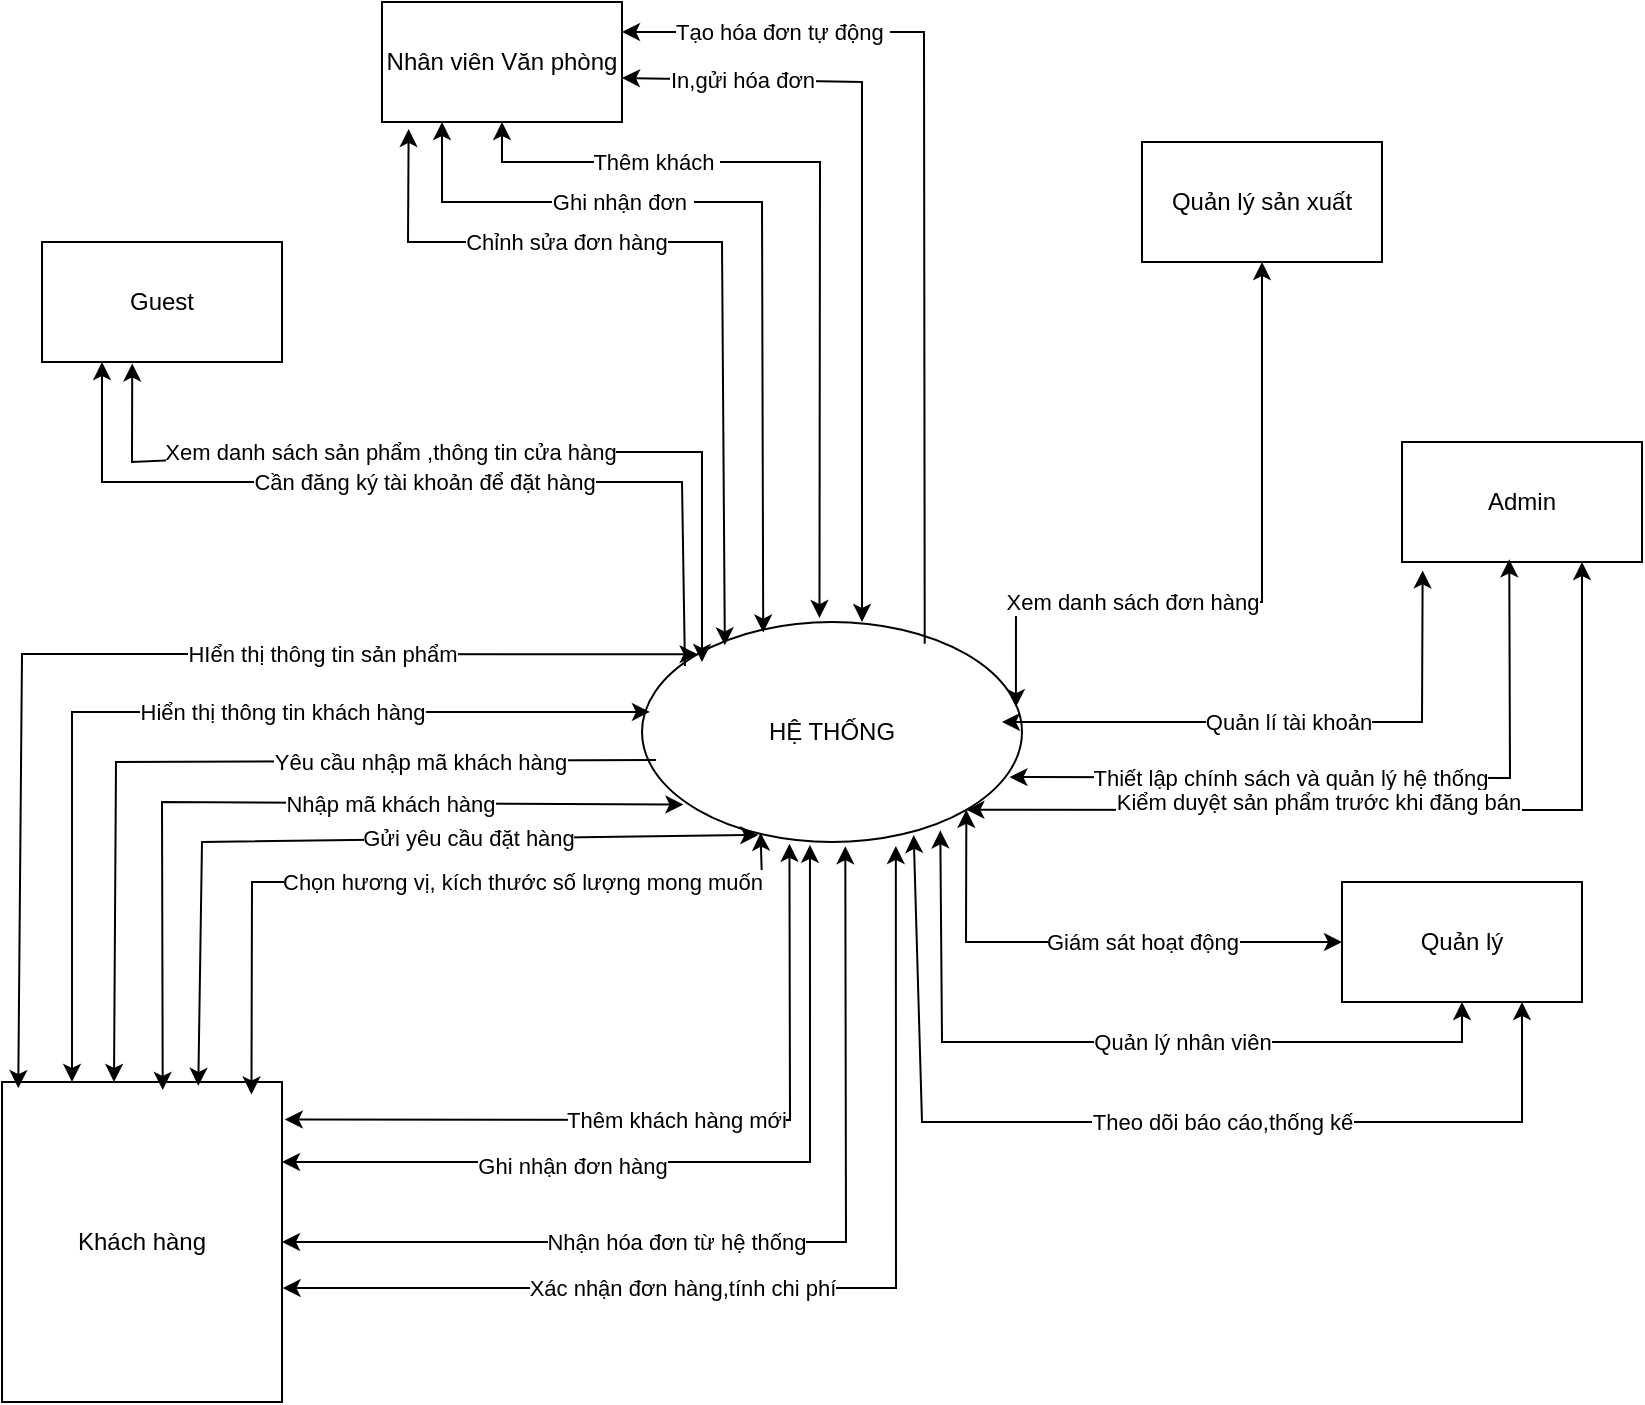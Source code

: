 <mxfile version="26.1.0">
  <diagram name="Page-1" id="0EpwGjM8e4kSp_nt2-hy">
    <mxGraphModel dx="1593" dy="858" grid="1" gridSize="10" guides="1" tooltips="1" connect="1" arrows="1" fold="1" page="1" pageScale="1" pageWidth="850" pageHeight="1100" math="0" shadow="0">
      <root>
        <mxCell id="0" />
        <mxCell id="1" parent="0" />
        <mxCell id="xZG8g1dK-9rmGVhBD8su-1" value="HỆ THỐNG" style="ellipse;whiteSpace=wrap;html=1;" vertex="1" parent="1">
          <mxGeometry x="340" y="350" width="190" height="110" as="geometry" />
        </mxCell>
        <mxCell id="xZG8g1dK-9rmGVhBD8su-2" value="Khách hàng" style="rounded=0;whiteSpace=wrap;html=1;" vertex="1" parent="1">
          <mxGeometry x="20" y="580" width="140" height="160" as="geometry" />
        </mxCell>
        <mxCell id="xZG8g1dK-9rmGVhBD8su-5" value="Nhân viên Văn phòng" style="rounded=0;whiteSpace=wrap;html=1;" vertex="1" parent="1">
          <mxGeometry x="210" y="40" width="120" height="60" as="geometry" />
        </mxCell>
        <mxCell id="xZG8g1dK-9rmGVhBD8su-6" value="Quản lý sản xuất" style="rounded=0;whiteSpace=wrap;html=1;" vertex="1" parent="1">
          <mxGeometry x="590" y="110" width="120" height="60" as="geometry" />
        </mxCell>
        <mxCell id="xZG8g1dK-9rmGVhBD8su-8" value="Thêm khách hàng mới" style="endArrow=classic;startArrow=classic;html=1;rounded=0;exitX=1.01;exitY=0.117;exitDx=0;exitDy=0;entryX=0.388;entryY=1.008;entryDx=0;entryDy=0;entryPerimeter=0;exitPerimeter=0;" edge="1" parent="1" source="xZG8g1dK-9rmGVhBD8su-2" target="xZG8g1dK-9rmGVhBD8su-1">
          <mxGeometry width="50" height="50" relative="1" as="geometry">
            <mxPoint x="400" y="420" as="sourcePoint" />
            <mxPoint x="450" y="370" as="targetPoint" />
            <Array as="points">
              <mxPoint x="414" y="599" />
            </Array>
          </mxGeometry>
        </mxCell>
        <mxCell id="xZG8g1dK-9rmGVhBD8su-9" value="Ghi nhận đơn hàng" style="endArrow=classic;startArrow=classic;html=1;rounded=0;exitX=1;exitY=0.25;exitDx=0;exitDy=0;entryX=0.442;entryY=1.013;entryDx=0;entryDy=0;entryPerimeter=0;" edge="1" parent="1" source="xZG8g1dK-9rmGVhBD8su-2" target="xZG8g1dK-9rmGVhBD8su-1">
          <mxGeometry x="-0.314" y="-2" width="50" height="50" relative="1" as="geometry">
            <mxPoint x="400" y="420" as="sourcePoint" />
            <mxPoint x="450" y="370" as="targetPoint" />
            <Array as="points">
              <mxPoint x="424" y="620" />
            </Array>
            <mxPoint as="offset" />
          </mxGeometry>
        </mxCell>
        <mxCell id="xZG8g1dK-9rmGVhBD8su-10" value="Nhận hóa đơn từ hệ thống" style="endArrow=classic;startArrow=classic;html=1;rounded=0;entryX=0.535;entryY=1.019;entryDx=0;entryDy=0;exitX=1;exitY=0.5;exitDx=0;exitDy=0;entryPerimeter=0;" edge="1" parent="1" source="xZG8g1dK-9rmGVhBD8su-2" target="xZG8g1dK-9rmGVhBD8su-1">
          <mxGeometry x="-0.182" width="50" height="50" relative="1" as="geometry">
            <mxPoint x="143" y="610" as="sourcePoint" />
            <mxPoint x="440" y="460" as="targetPoint" />
            <Array as="points">
              <mxPoint x="442" y="660" />
            </Array>
            <mxPoint as="offset" />
          </mxGeometry>
        </mxCell>
        <mxCell id="xZG8g1dK-9rmGVhBD8su-18" value="Nhập mã khách hàng" style="endArrow=classic;startArrow=classic;html=1;rounded=0;exitX=0.574;exitY=0.025;exitDx=0;exitDy=0;exitPerimeter=0;entryX=0.109;entryY=0.83;entryDx=0;entryDy=0;entryPerimeter=0;" edge="1" parent="1" source="xZG8g1dK-9rmGVhBD8su-2" target="xZG8g1dK-9rmGVhBD8su-1">
          <mxGeometry x="0.274" width="50" height="50" relative="1" as="geometry">
            <mxPoint x="170" y="360" as="sourcePoint" />
            <mxPoint x="220" y="310" as="targetPoint" />
            <Array as="points">
              <mxPoint x="100" y="440" />
            </Array>
            <mxPoint as="offset" />
          </mxGeometry>
        </mxCell>
        <mxCell id="xZG8g1dK-9rmGVhBD8su-25" value="Ghi nhận đơn&amp;nbsp;" style="endArrow=classic;startArrow=classic;html=1;rounded=0;entryX=0.25;entryY=1;entryDx=0;entryDy=0;exitX=0.319;exitY=0.048;exitDx=0;exitDy=0;exitPerimeter=0;" edge="1" parent="1" source="xZG8g1dK-9rmGVhBD8su-1" target="xZG8g1dK-9rmGVhBD8su-5">
          <mxGeometry x="0.372" width="50" height="50" relative="1" as="geometry">
            <mxPoint x="290" y="400" as="sourcePoint" />
            <mxPoint x="340" y="350" as="targetPoint" />
            <Array as="points">
              <mxPoint x="400" y="140" />
              <mxPoint x="240" y="140" />
            </Array>
            <mxPoint as="offset" />
          </mxGeometry>
        </mxCell>
        <mxCell id="xZG8g1dK-9rmGVhBD8su-26" value="Thêm khách&amp;nbsp;" style="endArrow=classic;startArrow=classic;html=1;rounded=0;entryX=0.5;entryY=1;entryDx=0;entryDy=0;exitX=0.467;exitY=-0.018;exitDx=0;exitDy=0;exitPerimeter=0;" edge="1" parent="1" source="xZG8g1dK-9rmGVhBD8su-1" target="xZG8g1dK-9rmGVhBD8su-5">
          <mxGeometry x="0.523" width="50" height="50" relative="1" as="geometry">
            <mxPoint x="440" y="340" as="sourcePoint" />
            <mxPoint x="340" y="350" as="targetPoint" />
            <Array as="points">
              <mxPoint x="429" y="120" />
              <mxPoint x="270" y="120" />
            </Array>
            <mxPoint as="offset" />
          </mxGeometry>
        </mxCell>
        <mxCell id="xZG8g1dK-9rmGVhBD8su-27" value="&lt;div&gt;Chỉnh sửa đơn hàng&lt;/div&gt;" style="endArrow=classic;startArrow=classic;html=1;rounded=0;exitX=0.111;exitY=1.058;exitDx=0;exitDy=0;exitPerimeter=0;entryX=0.218;entryY=0.106;entryDx=0;entryDy=0;entryPerimeter=0;" edge="1" parent="1" source="xZG8g1dK-9rmGVhBD8su-5" target="xZG8g1dK-9rmGVhBD8su-1">
          <mxGeometry x="-0.347" width="50" height="50" relative="1" as="geometry">
            <mxPoint x="290" y="400" as="sourcePoint" />
            <mxPoint x="340" y="350" as="targetPoint" />
            <Array as="points">
              <mxPoint x="223" y="160" />
              <mxPoint x="380" y="160" />
            </Array>
            <mxPoint as="offset" />
          </mxGeometry>
        </mxCell>
        <mxCell id="xZG8g1dK-9rmGVhBD8su-32" value="Xem danh sách đơn hàng" style="endArrow=classic;startArrow=classic;html=1;rounded=0;exitX=0.984;exitY=0.387;exitDx=0;exitDy=0;exitPerimeter=0;entryX=0.5;entryY=1;entryDx=0;entryDy=0;" edge="1" parent="1" source="xZG8g1dK-9rmGVhBD8su-1" target="xZG8g1dK-9rmGVhBD8su-6">
          <mxGeometry x="-0.359" width="50" height="50" relative="1" as="geometry">
            <mxPoint x="290" y="400" as="sourcePoint" />
            <mxPoint x="340" y="350" as="targetPoint" />
            <Array as="points">
              <mxPoint x="527" y="340" />
              <mxPoint x="650" y="340" />
            </Array>
            <mxPoint as="offset" />
          </mxGeometry>
        </mxCell>
        <mxCell id="xZG8g1dK-9rmGVhBD8su-33" value="In,gửi hóa đơn" style="endArrow=classic;startArrow=classic;html=1;rounded=0;entryX=1;entryY=0.633;entryDx=0;entryDy=0;exitX=0.579;exitY=0;exitDx=0;exitDy=0;exitPerimeter=0;entryPerimeter=0;" edge="1" parent="1" source="xZG8g1dK-9rmGVhBD8su-1" target="xZG8g1dK-9rmGVhBD8su-5">
          <mxGeometry x="0.692" width="50" height="50" relative="1" as="geometry">
            <mxPoint x="439" y="358" as="sourcePoint" />
            <mxPoint x="280" y="110" as="targetPoint" />
            <Array as="points">
              <mxPoint x="450" y="130" />
              <mxPoint x="450" y="80" />
            </Array>
            <mxPoint as="offset" />
          </mxGeometry>
        </mxCell>
        <mxCell id="xZG8g1dK-9rmGVhBD8su-34" value="Yêu cầu nhập mã khách hàng" style="endArrow=classic;html=1;rounded=0;entryX=0.4;entryY=0;entryDx=0;entryDy=0;entryPerimeter=0;exitX=0.037;exitY=0.627;exitDx=0;exitDy=0;exitPerimeter=0;" edge="1" parent="1" source="xZG8g1dK-9rmGVhBD8su-1" target="xZG8g1dK-9rmGVhBD8su-2">
          <mxGeometry x="-0.451" y="1" width="50" height="50" relative="1" as="geometry">
            <mxPoint x="400" y="440" as="sourcePoint" />
            <mxPoint x="450" y="390" as="targetPoint" />
            <Array as="points">
              <mxPoint x="77" y="420" />
            </Array>
            <mxPoint as="offset" />
          </mxGeometry>
        </mxCell>
        <mxCell id="xZG8g1dK-9rmGVhBD8su-35" value="Hiển thị thông tin khách hàng" style="endArrow=classic;startArrow=classic;html=1;rounded=0;exitX=0.25;exitY=0;exitDx=0;exitDy=0;entryX=0.021;entryY=0.409;entryDx=0;entryDy=0;entryPerimeter=0;" edge="1" parent="1" source="xZG8g1dK-9rmGVhBD8su-2" target="xZG8g1dK-9rmGVhBD8su-1">
          <mxGeometry x="0.224" width="50" height="50" relative="1" as="geometry">
            <mxPoint x="400" y="440" as="sourcePoint" />
            <mxPoint x="450" y="390" as="targetPoint" />
            <Array as="points">
              <mxPoint x="55" y="395" />
            </Array>
            <mxPoint as="offset" />
          </mxGeometry>
        </mxCell>
        <mxCell id="xZG8g1dK-9rmGVhBD8su-36" value="Chọn hương vị, kích thước số lượng mong muốn" style="endArrow=classic;startArrow=classic;html=1;rounded=0;entryX=0.312;entryY=0.958;entryDx=0;entryDy=0;entryPerimeter=0;exitX=0.891;exitY=0.039;exitDx=0;exitDy=0;exitPerimeter=0;" edge="1" parent="1" source="xZG8g1dK-9rmGVhBD8su-2" target="xZG8g1dK-9rmGVhBD8su-1">
          <mxGeometry x="0.25" width="50" height="50" relative="1" as="geometry">
            <mxPoint x="210" y="370" as="sourcePoint" />
            <mxPoint x="260" y="320" as="targetPoint" />
            <Array as="points">
              <mxPoint x="145" y="480" />
              <mxPoint x="400" y="480" />
            </Array>
            <mxPoint as="offset" />
          </mxGeometry>
        </mxCell>
        <mxCell id="xZG8g1dK-9rmGVhBD8su-39" value="HIển thị thông tin sản phẩm" style="endArrow=classic;startArrow=classic;html=1;rounded=0;exitX=0.058;exitY=0.019;exitDx=0;exitDy=0;exitPerimeter=0;entryX=0;entryY=0;entryDx=0;entryDy=0;" edge="1" parent="1" source="xZG8g1dK-9rmGVhBD8su-2" target="xZG8g1dK-9rmGVhBD8su-1">
          <mxGeometry x="0.323" width="50" height="50" relative="1" as="geometry">
            <mxPoint x="180" y="360" as="sourcePoint" />
            <mxPoint x="230" y="310" as="targetPoint" />
            <Array as="points">
              <mxPoint x="30" y="366" />
            </Array>
            <mxPoint as="offset" />
          </mxGeometry>
        </mxCell>
        <mxCell id="xZG8g1dK-9rmGVhBD8su-40" value="Gửi yêu cầu đặt hàng" style="endArrow=classic;startArrow=classic;html=1;rounded=0;exitX=0.701;exitY=0.012;exitDx=0;exitDy=0;exitPerimeter=0;entryX=0.306;entryY=0.968;entryDx=0;entryDy=0;entryPerimeter=0;" edge="1" parent="1" source="xZG8g1dK-9rmGVhBD8su-2" target="xZG8g1dK-9rmGVhBD8su-1">
          <mxGeometry x="0.274" width="50" height="50" relative="1" as="geometry">
            <mxPoint x="110" y="594" as="sourcePoint" />
            <mxPoint x="371" y="451" as="targetPoint" />
            <Array as="points">
              <mxPoint x="120" y="460" />
            </Array>
            <mxPoint as="offset" />
          </mxGeometry>
        </mxCell>
        <mxCell id="xZG8g1dK-9rmGVhBD8su-43" value="Xác nhận đơn hàng,tính chi phí" style="endArrow=classic;startArrow=classic;html=1;rounded=0;entryX=0.668;entryY=1.018;entryDx=0;entryDy=0;entryPerimeter=0;exitX=1.002;exitY=0.644;exitDx=0;exitDy=0;exitPerimeter=0;" edge="1" parent="1" source="xZG8g1dK-9rmGVhBD8su-2" target="xZG8g1dK-9rmGVhBD8su-1">
          <mxGeometry x="-0.243" width="50" height="50" relative="1" as="geometry">
            <mxPoint x="180" y="470" as="sourcePoint" />
            <mxPoint x="230" y="420" as="targetPoint" />
            <Array as="points">
              <mxPoint x="467" y="683" />
            </Array>
            <mxPoint as="offset" />
          </mxGeometry>
        </mxCell>
        <mxCell id="xZG8g1dK-9rmGVhBD8su-45" value="Tạo hóa đơn tự động&amp;nbsp;" style="endArrow=classic;html=1;rounded=0;entryX=1;entryY=0.25;entryDx=0;entryDy=0;exitX=0.744;exitY=0.099;exitDx=0;exitDy=0;exitPerimeter=0;" edge="1" parent="1" source="xZG8g1dK-9rmGVhBD8su-1" target="xZG8g1dK-9rmGVhBD8su-5">
          <mxGeometry x="0.65" width="50" height="50" relative="1" as="geometry">
            <mxPoint x="180" y="470" as="sourcePoint" />
            <mxPoint x="230" y="420" as="targetPoint" />
            <Array as="points">
              <mxPoint x="481" y="55" />
            </Array>
            <mxPoint as="offset" />
          </mxGeometry>
        </mxCell>
        <mxCell id="xZG8g1dK-9rmGVhBD8su-46" value="Admin" style="rounded=0;whiteSpace=wrap;html=1;" vertex="1" parent="1">
          <mxGeometry x="720" y="260" width="120" height="60" as="geometry" />
        </mxCell>
        <mxCell id="xZG8g1dK-9rmGVhBD8su-47" value="Quản lí tài khoản" style="endArrow=classic;startArrow=classic;html=1;rounded=0;exitX=0.086;exitY=1.07;exitDx=0;exitDy=0;exitPerimeter=0;" edge="1" parent="1" source="xZG8g1dK-9rmGVhBD8su-46">
          <mxGeometry width="50" height="50" relative="1" as="geometry">
            <mxPoint x="1080" y="650" as="sourcePoint" />
            <mxPoint x="520" y="400" as="targetPoint" />
            <Array as="points">
              <mxPoint x="730" y="400" />
            </Array>
          </mxGeometry>
        </mxCell>
        <mxCell id="xZG8g1dK-9rmGVhBD8su-48" value="Quản lý" style="rounded=0;whiteSpace=wrap;html=1;" vertex="1" parent="1">
          <mxGeometry x="690" y="480" width="120" height="60" as="geometry" />
        </mxCell>
        <mxCell id="xZG8g1dK-9rmGVhBD8su-49" value="Quản lý nhân viên" style="endArrow=classic;startArrow=classic;html=1;rounded=0;entryX=0.5;entryY=1;entryDx=0;entryDy=0;exitX=0.785;exitY=0.947;exitDx=0;exitDy=0;exitPerimeter=0;" edge="1" parent="1" target="xZG8g1dK-9rmGVhBD8su-48" source="xZG8g1dK-9rmGVhBD8su-1">
          <mxGeometry x="0.171" width="50" height="50" relative="1" as="geometry">
            <mxPoint x="614" y="750" as="sourcePoint" />
            <mxPoint x="550" y="740" as="targetPoint" />
            <Array as="points">
              <mxPoint x="490" y="560" />
              <mxPoint x="750" y="560" />
            </Array>
            <mxPoint as="offset" />
          </mxGeometry>
        </mxCell>
        <mxCell id="xZG8g1dK-9rmGVhBD8su-51" value="Thiết lập chính sách và quản lý hệ thống" style="endArrow=classic;startArrow=classic;html=1;rounded=0;entryX=0.967;entryY=0.705;entryDx=0;entryDy=0;entryPerimeter=0;exitX=0.447;exitY=0.978;exitDx=0;exitDy=0;exitPerimeter=0;" edge="1" parent="1" source="xZG8g1dK-9rmGVhBD8su-46" target="xZG8g1dK-9rmGVhBD8su-1">
          <mxGeometry x="0.218" width="50" height="50" relative="1" as="geometry">
            <mxPoint x="792" y="330" as="sourcePoint" />
            <mxPoint x="1022" y="618" as="targetPoint" />
            <Array as="points">
              <mxPoint x="774" y="428" />
            </Array>
            <mxPoint as="offset" />
          </mxGeometry>
        </mxCell>
        <mxCell id="xZG8g1dK-9rmGVhBD8su-52" value="Kiểm duyệt sản phẩm trước khi đăng bán" style="endArrow=classic;startArrow=classic;html=1;rounded=0;exitX=0.75;exitY=1;exitDx=0;exitDy=0;entryX=1;entryY=1;entryDx=0;entryDy=0;" edge="1" parent="1" source="xZG8g1dK-9rmGVhBD8su-46" target="xZG8g1dK-9rmGVhBD8su-1">
          <mxGeometry x="0.188" y="-4" width="50" height="50" relative="1" as="geometry">
            <mxPoint x="840" y="580" as="sourcePoint" />
            <mxPoint x="1041" y="601" as="targetPoint" />
            <Array as="points">
              <mxPoint x="810" y="430" />
              <mxPoint x="810" y="444" />
            </Array>
            <mxPoint as="offset" />
          </mxGeometry>
        </mxCell>
        <mxCell id="xZG8g1dK-9rmGVhBD8su-55" value="Giám sát hoạt động" style="endArrow=classic;startArrow=classic;html=1;rounded=0;exitX=1;exitY=1;exitDx=0;exitDy=0;entryX=0;entryY=0.5;entryDx=0;entryDy=0;" edge="1" parent="1" target="xZG8g1dK-9rmGVhBD8su-48" source="xZG8g1dK-9rmGVhBD8su-1">
          <mxGeometry x="0.213" width="50" height="50" relative="1" as="geometry">
            <mxPoint x="580" y="727" as="sourcePoint" />
            <mxPoint x="440" y="720" as="targetPoint" />
            <Array as="points">
              <mxPoint x="502" y="510" />
              <mxPoint x="650" y="510" />
            </Array>
            <mxPoint as="offset" />
          </mxGeometry>
        </mxCell>
        <mxCell id="xZG8g1dK-9rmGVhBD8su-56" value="Theo dõi báo cáo,thống kế" style="endArrow=classic;startArrow=classic;html=1;rounded=0;exitX=0.715;exitY=0.968;exitDx=0;exitDy=0;exitPerimeter=0;entryX=0.75;entryY=1;entryDx=0;entryDy=0;" edge="1" parent="1" target="xZG8g1dK-9rmGVhBD8su-48" source="xZG8g1dK-9rmGVhBD8su-1">
          <mxGeometry x="0.166" width="50" height="50" relative="1" as="geometry">
            <mxPoint x="627" y="763" as="sourcePoint" />
            <mxPoint x="440" y="720" as="targetPoint" />
            <Array as="points">
              <mxPoint x="480" y="600" />
              <mxPoint x="780" y="600" />
            </Array>
            <mxPoint as="offset" />
          </mxGeometry>
        </mxCell>
        <mxCell id="xZG8g1dK-9rmGVhBD8su-57" value="Guest" style="rounded=0;whiteSpace=wrap;html=1;" vertex="1" parent="1">
          <mxGeometry x="40" y="160" width="120" height="60" as="geometry" />
        </mxCell>
        <mxCell id="xZG8g1dK-9rmGVhBD8su-58" value="Xem danh sách sản phẩm ,thông tin cửa hàng" style="endArrow=classic;startArrow=classic;html=1;rounded=0;exitX=0.376;exitY=1.012;exitDx=0;exitDy=0;exitPerimeter=0;" edge="1" parent="1" source="xZG8g1dK-9rmGVhBD8su-57">
          <mxGeometry x="-0.188" width="50" height="50" relative="1" as="geometry">
            <mxPoint x="250" y="260" as="sourcePoint" />
            <mxPoint x="370" y="370" as="targetPoint" />
            <Array as="points">
              <mxPoint x="85" y="270" />
              <mxPoint x="200" y="265" />
              <mxPoint x="370" y="265" />
            </Array>
            <mxPoint as="offset" />
          </mxGeometry>
        </mxCell>
        <mxCell id="xZG8g1dK-9rmGVhBD8su-59" value="Cần đăng ký tài khoản để đặt hàng" style="endArrow=classic;html=1;rounded=0;entryX=0.25;entryY=1;entryDx=0;entryDy=0;exitX=0.113;exitY=0.2;exitDx=0;exitDy=0;exitPerimeter=0;" edge="1" parent="1" target="xZG8g1dK-9rmGVhBD8su-57" source="xZG8g1dK-9rmGVhBD8su-1">
          <mxGeometry width="50" height="50" relative="1" as="geometry">
            <mxPoint x="382" y="279" as="sourcePoint" />
            <mxPoint x="380" y="210" as="targetPoint" />
            <Array as="points">
              <mxPoint x="360" y="280" />
              <mxPoint x="230" y="280" />
              <mxPoint x="70" y="280" />
            </Array>
          </mxGeometry>
        </mxCell>
      </root>
    </mxGraphModel>
  </diagram>
</mxfile>
